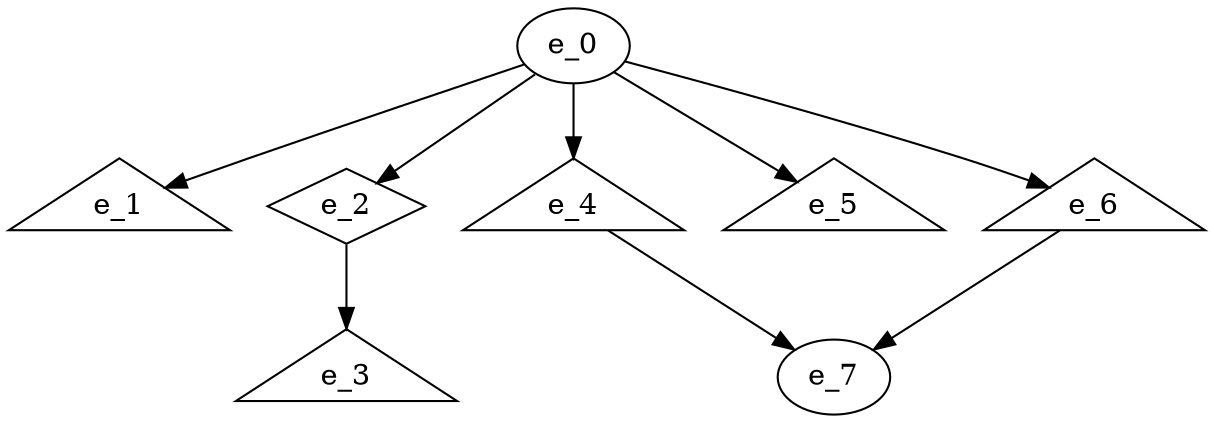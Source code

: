 digraph control_path {
  e_0: entry_node : n ;
  e_1 [shape = triangle];
  e_2 [shape = diamond];
  e_3 [shape = triangle];
  e_4 [shape = triangle];
  e_5 [shape = triangle];
  e_6 [shape = triangle];
  e_7: exit_node : s ;
  e_0 -> e_1;
  e_0 -> e_2;
  e_2 -> e_3;
  e_0 -> e_4;
  e_0 -> e_5;
  e_0 -> e_6;
  e_4 -> e_7;
  e_6 -> e_7;
}
